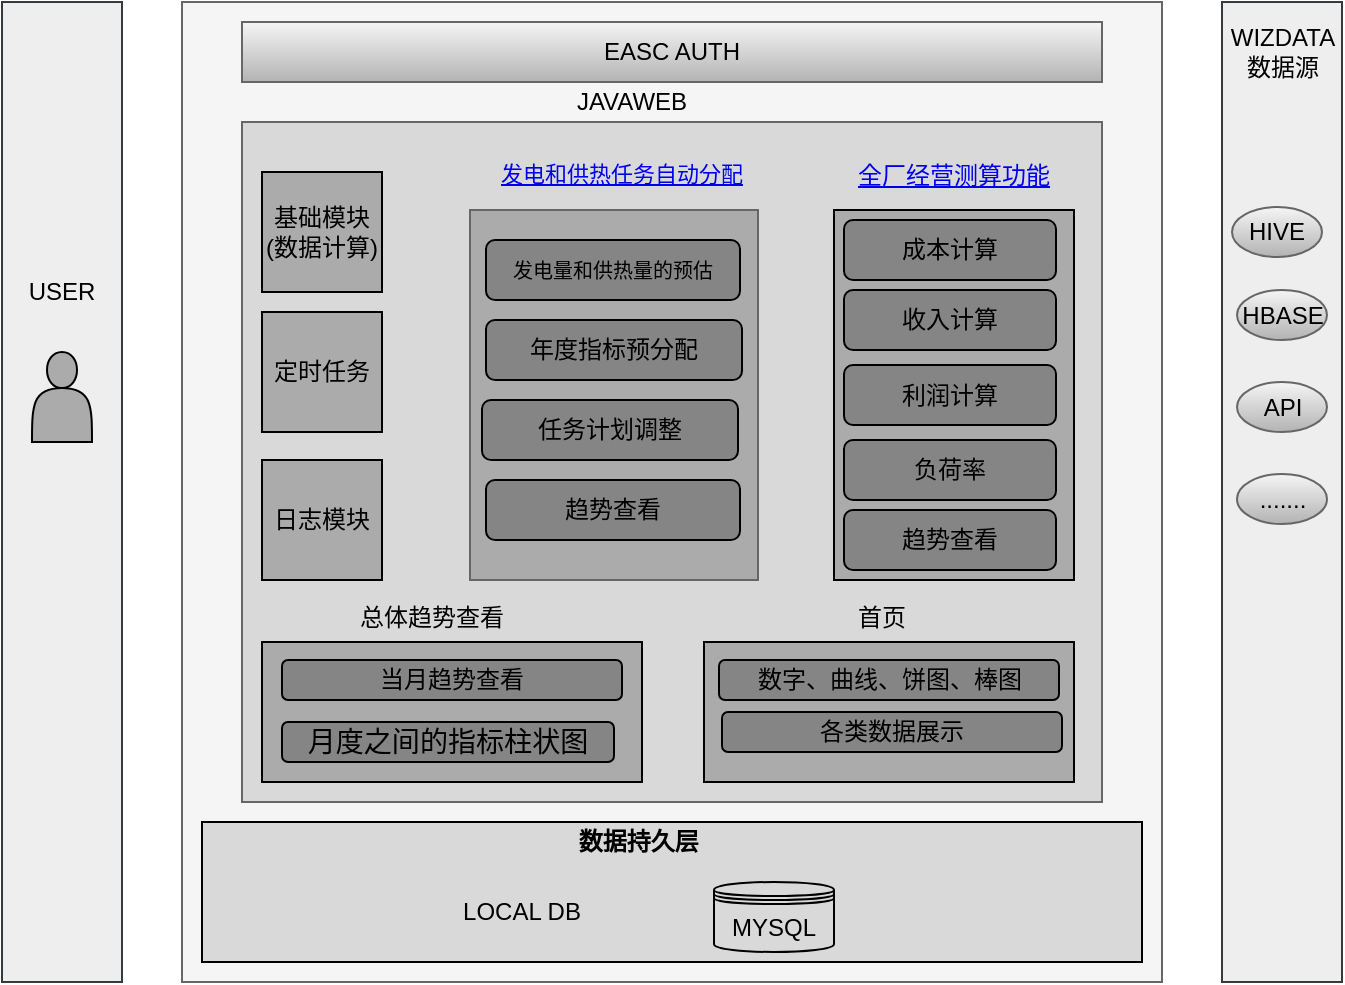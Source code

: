 <mxfile version="10.6.3" type="github"><diagram id="YZ5G0qL8i7zw_KhxZA3u" name="Page-1"><mxGraphModel dx="840" dy="484" grid="1" gridSize="10" guides="1" tooltips="1" connect="1" arrows="1" fold="1" page="1" pageScale="1" pageWidth="827" pageHeight="1169" math="0" shadow="0"><root><mxCell id="0"/><mxCell id="1" parent="0"/><mxCell id="1E_n6zR5P-eaF02dhKQc-5" value="" style="whiteSpace=wrap;html=1;aspect=fixed;fillColor=#f5f5f5;strokeColor=#666666;fontColor=#333333;" parent="1" vertex="1"><mxGeometry x="190" y="70" width="490" height="490" as="geometry"/></mxCell><mxCell id="1E_n6zR5P-eaF02dhKQc-6" value="&lt;div style=&quot;text-align: center&quot;&gt;&lt;br&gt;&lt;/div&gt;" style="rounded=0;whiteSpace=wrap;html=1;fillColor=#D9D9D9;" parent="1" vertex="1"><mxGeometry x="200" y="480" width="470" height="70" as="geometry"/></mxCell><mxCell id="1E_n6zR5P-eaF02dhKQc-7" value="MYSQL" style="shape=datastore;whiteSpace=wrap;html=1;fillColor=#D9D9D9;" parent="1" vertex="1"><mxGeometry x="456" y="510" width="60" height="35" as="geometry"/></mxCell><mxCell id="1E_n6zR5P-eaF02dhKQc-8" value="" style="verticalLabelPosition=bottom;verticalAlign=top;html=1;shape=mxgraph.basic.rect;fillColor=#eeeeee;fillColor2=none;strokeColor=#36393d;strokeWidth=1;size=20;indent=5;direction=south;" parent="1" vertex="1"><mxGeometry x="710" y="70" width="60" height="490" as="geometry"/></mxCell><mxCell id="1E_n6zR5P-eaF02dhKQc-12" value="LOCAL DB" style="text;html=1;strokeColor=none;fillColor=none;align=center;verticalAlign=middle;whiteSpace=wrap;rounded=0;" parent="1" vertex="1"><mxGeometry x="325" y="515" width="70" height="20" as="geometry"/></mxCell><mxCell id="1E_n6zR5P-eaF02dhKQc-14" value="WIZDATA数据源" style="text;html=1;strokeColor=none;fillColor=none;align=center;verticalAlign=middle;whiteSpace=wrap;rounded=0;" parent="1" vertex="1"><mxGeometry x="717.5" y="85" width="45" height="20" as="geometry"/></mxCell><mxCell id="1E_n6zR5P-eaF02dhKQc-15" value="HBASE" style="ellipse;whiteSpace=wrap;html=1;gradientColor=#b3b3b3;fillColor=#f5f5f5;strokeColor=#666666;" parent="1" vertex="1"><mxGeometry x="717.5" y="214" width="45" height="25" as="geometry"/></mxCell><mxCell id="1E_n6zR5P-eaF02dhKQc-17" value="" style="verticalLabelPosition=bottom;verticalAlign=top;html=1;shape=mxgraph.basic.rect;fillColor=#D9D9D9;fillColor2=none;strokeColor=#666666;strokeWidth=1;size=20;indent=5;gradientColor=none;" parent="1" vertex="1"><mxGeometry x="220" y="130" width="430" height="340" as="geometry"/></mxCell><mxCell id="1E_n6zR5P-eaF02dhKQc-18" value="JAVAWEB" style="text;html=1;strokeColor=none;fillColor=none;align=center;verticalAlign=middle;whiteSpace=wrap;rounded=0;" parent="1" vertex="1"><mxGeometry x="395" y="110" width="40" height="20" as="geometry"/></mxCell><mxCell id="1E_n6zR5P-eaF02dhKQc-19" value="日志模块" style="whiteSpace=wrap;html=1;aspect=fixed;fillColor=#ABABAB;gradientColor=none;" parent="1" vertex="1"><mxGeometry x="230" y="299" width="60" height="60" as="geometry"/></mxCell><mxCell id="1E_n6zR5P-eaF02dhKQc-20" value="基础模块(数据计算)" style="whiteSpace=wrap;html=1;aspect=fixed;fillColor=#ABABAB;gradientColor=none;" parent="1" vertex="1"><mxGeometry x="230" y="155" width="60" height="60" as="geometry"/></mxCell><mxCell id="1E_n6zR5P-eaF02dhKQc-21" value="定时任务" style="whiteSpace=wrap;html=1;aspect=fixed;fillColor=#ABABAB;gradientColor=none;" parent="1" vertex="1"><mxGeometry x="230" y="225" width="60" height="60" as="geometry"/></mxCell><mxCell id="sVYFYsWkqdU_5NVlnn6r-1" value="&lt;span&gt;EASC AUTH&lt;/span&gt;" style="rounded=0;whiteSpace=wrap;html=1;gradientColor=#b3b3b3;fillColor=#f5f5f5;strokeColor=#666666;" vertex="1" parent="1"><mxGeometry x="220" y="80" width="430" height="30" as="geometry"/></mxCell><mxCell id="sVYFYsWkqdU_5NVlnn6r-14" value="" style="verticalLabelPosition=bottom;verticalAlign=top;html=1;shape=mxgraph.basic.rect;fillColor=#ABABAB;fillColor2=none;strokeColor=#000000;strokeWidth=1;size=20;indent=5;direction=south;" vertex="1" parent="1"><mxGeometry x="516" y="174" width="120" height="185" as="geometry"/></mxCell><mxCell id="sVYFYsWkqdU_5NVlnn6r-15" value="&lt;a name=&quot;_Toc2491374&quot;&gt;&lt;span&gt;全厂经营测算功能&lt;/span&gt;&lt;/a&gt;" style="text;html=1;strokeColor=none;fillColor=none;align=center;verticalAlign=middle;whiteSpace=wrap;rounded=0;" vertex="1" parent="1"><mxGeometry x="526" y="147" width="100" height="20" as="geometry"/></mxCell><mxCell id="sVYFYsWkqdU_5NVlnn6r-16" value="&lt;span&gt;成本计算&lt;/span&gt;&lt;br&gt;" style="rounded=1;whiteSpace=wrap;html=1;fillColor=#858585;gradientColor=none;" vertex="1" parent="1"><mxGeometry x="521" y="179" width="106" height="30" as="geometry"/></mxCell><mxCell id="sVYFYsWkqdU_5NVlnn6r-17" value="&lt;span&gt;收入计算&lt;/span&gt;&lt;br&gt;" style="rounded=1;whiteSpace=wrap;html=1;fillColor=#858585;gradientColor=none;" vertex="1" parent="1"><mxGeometry x="521" y="214" width="106" height="30" as="geometry"/></mxCell><mxCell id="sVYFYsWkqdU_5NVlnn6r-18" value="&lt;span&gt;利润计算&lt;/span&gt;&lt;span&gt;&lt;span lang=&quot;EN-US&quot;&gt;&lt;a id=&quot;_anchor_1&quot; name=&quot;_msoanchor_1&quot;&gt;&lt;br&gt;&lt;/a&gt;&lt;/span&gt;&lt;/span&gt;" style="rounded=1;whiteSpace=wrap;html=1;fillColor=#858585;gradientColor=none;" vertex="1" parent="1"><mxGeometry x="521" y="251.5" width="106" height="30" as="geometry"/></mxCell><mxCell id="sVYFYsWkqdU_5NVlnn6r-19" value="&lt;h4&gt;&lt;span style=&quot;font-weight: normal&quot;&gt;负荷率&lt;/span&gt;&lt;/h4&gt;" style="rounded=1;whiteSpace=wrap;html=1;fillColor=#858585;gradientColor=none;" vertex="1" parent="1"><mxGeometry x="521" y="289" width="106" height="30" as="geometry"/></mxCell><mxCell id="sVYFYsWkqdU_5NVlnn6r-20" value="&lt;h4&gt;&lt;span style=&quot;font-weight: normal&quot;&gt;趋势查看&lt;/span&gt;&lt;/h4&gt;" style="rounded=1;whiteSpace=wrap;html=1;fillColor=#858585;gradientColor=none;" vertex="1" parent="1"><mxGeometry x="521" y="324" width="106" height="30" as="geometry"/></mxCell><mxCell id="sVYFYsWkqdU_5NVlnn6r-21" value="" style="verticalLabelPosition=bottom;verticalAlign=top;html=1;shape=mxgraph.basic.rect;fillColor=#ABABAB;fillColor2=none;strokeColor=#000000;strokeWidth=1;size=20;indent=5;direction=west;" vertex="1" parent="1"><mxGeometry x="230" y="390" width="190" height="70" as="geometry"/></mxCell><mxCell id="sVYFYsWkqdU_5NVlnn6r-22" value="" style="verticalLabelPosition=bottom;verticalAlign=top;html=1;shape=mxgraph.basic.rect;fillColor=#ABABAB;fillColor2=none;strokeColor=#000000;strokeWidth=1;size=20;indent=5;direction=west;" vertex="1" parent="1"><mxGeometry x="451" y="390" width="185" height="70" as="geometry"/></mxCell><mxCell id="sVYFYsWkqdU_5NVlnn6r-23" value="&lt;span&gt;总体趋势查看&lt;/span&gt;" style="text;html=1;strokeColor=none;fillColor=none;align=center;verticalAlign=middle;whiteSpace=wrap;rounded=0;" vertex="1" parent="1"><mxGeometry x="270" y="367.5" width="90" height="20" as="geometry"/></mxCell><mxCell id="sVYFYsWkqdU_5NVlnn6r-24" value="&lt;span&gt;当月趋势查看&lt;/span&gt;&lt;br&gt;" style="rounded=1;whiteSpace=wrap;html=1;fillColor=#858585;gradientColor=none;" vertex="1" parent="1"><mxGeometry x="240" y="399" width="170" height="20" as="geometry"/></mxCell><mxCell id="sVYFYsWkqdU_5NVlnn6r-25" value="&lt;h3&gt;&lt;span style=&quot;font-weight: normal&quot;&gt;月度之间的指标柱状图&lt;/span&gt;&lt;/h3&gt;" style="rounded=1;whiteSpace=wrap;html=1;fillColor=#858585;gradientColor=none;" vertex="1" parent="1"><mxGeometry x="240" y="430" width="166" height="20" as="geometry"/></mxCell><mxCell id="sVYFYsWkqdU_5NVlnn6r-26" value="&lt;span&gt;首页&lt;/span&gt;" style="text;html=1;strokeColor=none;fillColor=none;align=center;verticalAlign=middle;whiteSpace=wrap;rounded=0;" vertex="1" parent="1"><mxGeometry x="510" y="368" width="60" height="20" as="geometry"/></mxCell><mxCell id="sVYFYsWkqdU_5NVlnn6r-27" value="&lt;span&gt;数字、曲线、饼图、棒图&lt;/span&gt;&lt;br&gt;" style="rounded=1;whiteSpace=wrap;html=1;fillColor=#858585;gradientColor=none;" vertex="1" parent="1"><mxGeometry x="458.5" y="399" width="170" height="20" as="geometry"/></mxCell><mxCell id="sVYFYsWkqdU_5NVlnn6r-28" value="各类数据展示&lt;br&gt;" style="rounded=1;whiteSpace=wrap;html=1;fillColor=#858585;gradientColor=none;" vertex="1" parent="1"><mxGeometry x="460" y="425" width="170" height="20" as="geometry"/></mxCell><mxCell id="sVYFYsWkqdU_5NVlnn6r-29" value="" style="verticalLabelPosition=bottom;verticalAlign=top;html=1;shape=mxgraph.basic.rect;fillColor=#eeeeee;fillColor2=none;strokeColor=#36393d;strokeWidth=1;size=20;indent=5;direction=south;" vertex="1" parent="1"><mxGeometry x="100" y="70" width="60" height="490" as="geometry"/></mxCell><mxCell id="sVYFYsWkqdU_5NVlnn6r-30" value="" style="shape=actor;whiteSpace=wrap;html=1;fillColor=#ABABAB;gradientColor=none;" vertex="1" parent="1"><mxGeometry x="115" y="245" width="30" height="45" as="geometry"/></mxCell><mxCell id="sVYFYsWkqdU_5NVlnn6r-32" value="USER" style="text;html=1;strokeColor=none;fillColor=none;align=center;verticalAlign=middle;whiteSpace=wrap;rounded=0;" vertex="1" parent="1"><mxGeometry x="110" y="205" width="40" height="20" as="geometry"/></mxCell><mxCell id="sVYFYsWkqdU_5NVlnn6r-34" value="" style="verticalLabelPosition=bottom;verticalAlign=top;html=1;shape=mxgraph.basic.rect;fillColor=#ABABAB;fillColor2=none;strokeColor=#666666;strokeWidth=1;size=20;indent=5;direction=south;gradientColor=none;" vertex="1" parent="1"><mxGeometry x="334" y="174" width="144" height="185" as="geometry"/></mxCell><mxCell id="sVYFYsWkqdU_5NVlnn6r-35" value="&lt;h2&gt;&lt;a&gt;&lt;font style=&quot;font-weight: normal ; font-size: 11px&quot;&gt;发电和供热任务自动分配&lt;/font&gt;&lt;/a&gt;&lt;/h2&gt;" style="text;html=1;strokeColor=none;fillColor=none;align=center;verticalAlign=middle;whiteSpace=wrap;rounded=0;" vertex="1" parent="1"><mxGeometry x="298" y="144" width="224" height="20" as="geometry"/></mxCell><mxCell id="sVYFYsWkqdU_5NVlnn6r-36" value="&lt;span&gt;&lt;font style=&quot;font-size: 10px&quot;&gt;发电量和供热量的预估&lt;/font&gt;&lt;/span&gt;" style="rounded=1;whiteSpace=wrap;html=1;fillColor=#858585;gradientColor=none;" vertex="1" parent="1"><mxGeometry x="342" y="189" width="127" height="30" as="geometry"/></mxCell><mxCell id="sVYFYsWkqdU_5NVlnn6r-37" value="&lt;h4&gt;&lt;span style=&quot;font-weight: normal&quot;&gt;年度指标预分配&lt;/span&gt;&lt;/h4&gt;" style="rounded=1;whiteSpace=wrap;html=1;fillColor=#858585;gradientColor=none;fontStyle=1" vertex="1" parent="1"><mxGeometry x="342" y="229" width="128" height="30" as="geometry"/></mxCell><mxCell id="sVYFYsWkqdU_5NVlnn6r-38" value="&lt;h4&gt;&lt;span style=&quot;font-weight: normal&quot;&gt;任务计划调整&lt;/span&gt;&lt;/h4&gt;" style="rounded=1;whiteSpace=wrap;html=1;fillColor=#858585;gradientColor=none;" vertex="1" parent="1"><mxGeometry x="340" y="269" width="128" height="30" as="geometry"/></mxCell><mxCell id="sVYFYsWkqdU_5NVlnn6r-39" value="&lt;h4&gt;&lt;span style=&quot;font-weight: normal&quot;&gt;趋势查看&lt;/span&gt;&lt;/h4&gt;" style="rounded=1;whiteSpace=wrap;html=1;fillColor=#858585;gradientColor=none;" vertex="1" parent="1"><mxGeometry x="342" y="309" width="127" height="30" as="geometry"/></mxCell><mxCell id="sVYFYsWkqdU_5NVlnn6r-57" value="......." style="ellipse;whiteSpace=wrap;html=1;gradientColor=#b3b3b3;fillColor=#f5f5f5;strokeColor=#666666;" vertex="1" parent="1"><mxGeometry x="717.5" y="306" width="45" height="25" as="geometry"/></mxCell><mxCell id="sVYFYsWkqdU_5NVlnn6r-58" value="HIVE" style="ellipse;whiteSpace=wrap;html=1;gradientColor=#b3b3b3;fillColor=#f5f5f5;strokeColor=#666666;" vertex="1" parent="1"><mxGeometry x="715" y="172.5" width="45" height="25" as="geometry"/></mxCell><mxCell id="sVYFYsWkqdU_5NVlnn6r-61" value="API" style="ellipse;whiteSpace=wrap;html=1;gradientColor=#b3b3b3;fillColor=#f5f5f5;strokeColor=#666666;" vertex="1" parent="1"><mxGeometry x="717.5" y="260" width="45" height="25" as="geometry"/></mxCell><mxCell id="sVYFYsWkqdU_5NVlnn6r-65" value="&lt;b&gt;数据持久层&amp;nbsp;&lt;/b&gt;" style="text;html=1;strokeColor=none;fillColor=none;align=center;verticalAlign=middle;whiteSpace=wrap;rounded=0;" vertex="1" parent="1"><mxGeometry x="380" y="480" width="80" height="20" as="geometry"/></mxCell></root></mxGraphModel></diagram></mxfile>